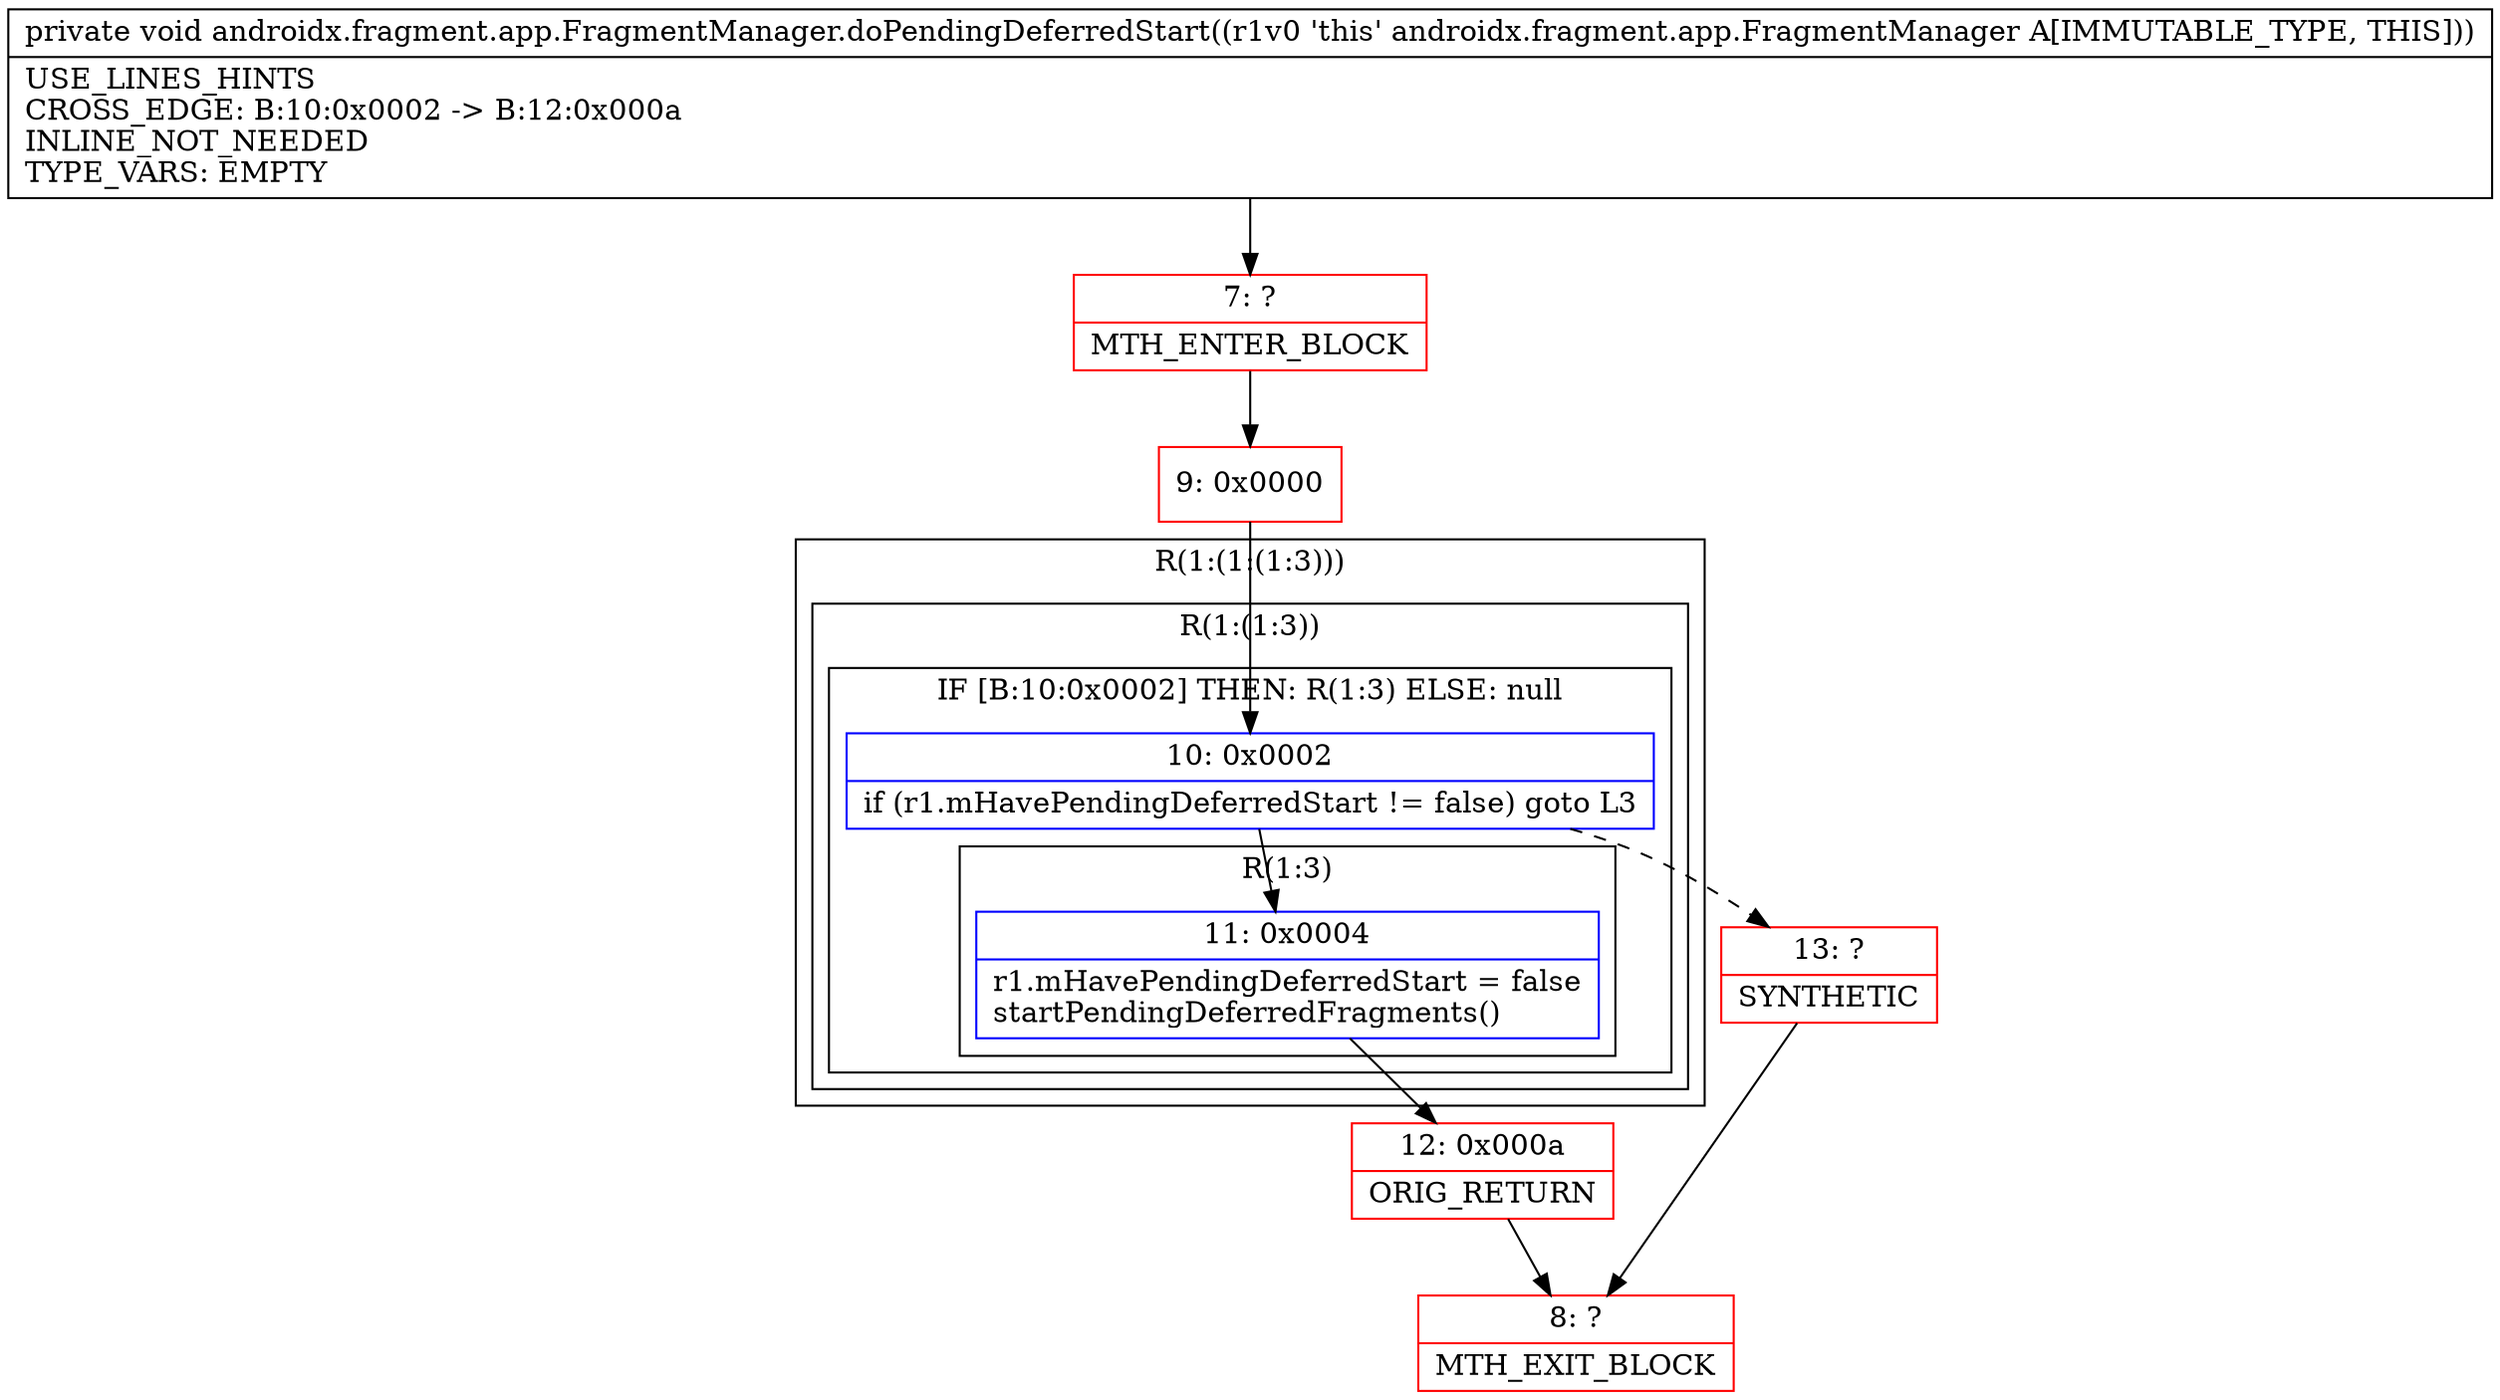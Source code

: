 digraph "CFG forandroidx.fragment.app.FragmentManager.doPendingDeferredStart()V" {
subgraph cluster_Region_86700294 {
label = "R(1:(1:(1:3)))";
node [shape=record,color=blue];
subgraph cluster_Region_247137177 {
label = "R(1:(1:3))";
node [shape=record,color=blue];
subgraph cluster_IfRegion_1009658570 {
label = "IF [B:10:0x0002] THEN: R(1:3) ELSE: null";
node [shape=record,color=blue];
Node_10 [shape=record,label="{10\:\ 0x0002|if (r1.mHavePendingDeferredStart != false) goto L3\l}"];
subgraph cluster_Region_948743304 {
label = "R(1:3)";
node [shape=record,color=blue];
Node_11 [shape=record,label="{11\:\ 0x0004|r1.mHavePendingDeferredStart = false\lstartPendingDeferredFragments()\l}"];
}
}
}
}
Node_7 [shape=record,color=red,label="{7\:\ ?|MTH_ENTER_BLOCK\l}"];
Node_9 [shape=record,color=red,label="{9\:\ 0x0000}"];
Node_12 [shape=record,color=red,label="{12\:\ 0x000a|ORIG_RETURN\l}"];
Node_8 [shape=record,color=red,label="{8\:\ ?|MTH_EXIT_BLOCK\l}"];
Node_13 [shape=record,color=red,label="{13\:\ ?|SYNTHETIC\l}"];
MethodNode[shape=record,label="{private void androidx.fragment.app.FragmentManager.doPendingDeferredStart((r1v0 'this' androidx.fragment.app.FragmentManager A[IMMUTABLE_TYPE, THIS]))  | USE_LINES_HINTS\lCROSS_EDGE: B:10:0x0002 \-\> B:12:0x000a\lINLINE_NOT_NEEDED\lTYPE_VARS: EMPTY\l}"];
MethodNode -> Node_7;Node_10 -> Node_11;
Node_10 -> Node_13[style=dashed];
Node_11 -> Node_12;
Node_7 -> Node_9;
Node_9 -> Node_10;
Node_12 -> Node_8;
Node_13 -> Node_8;
}

